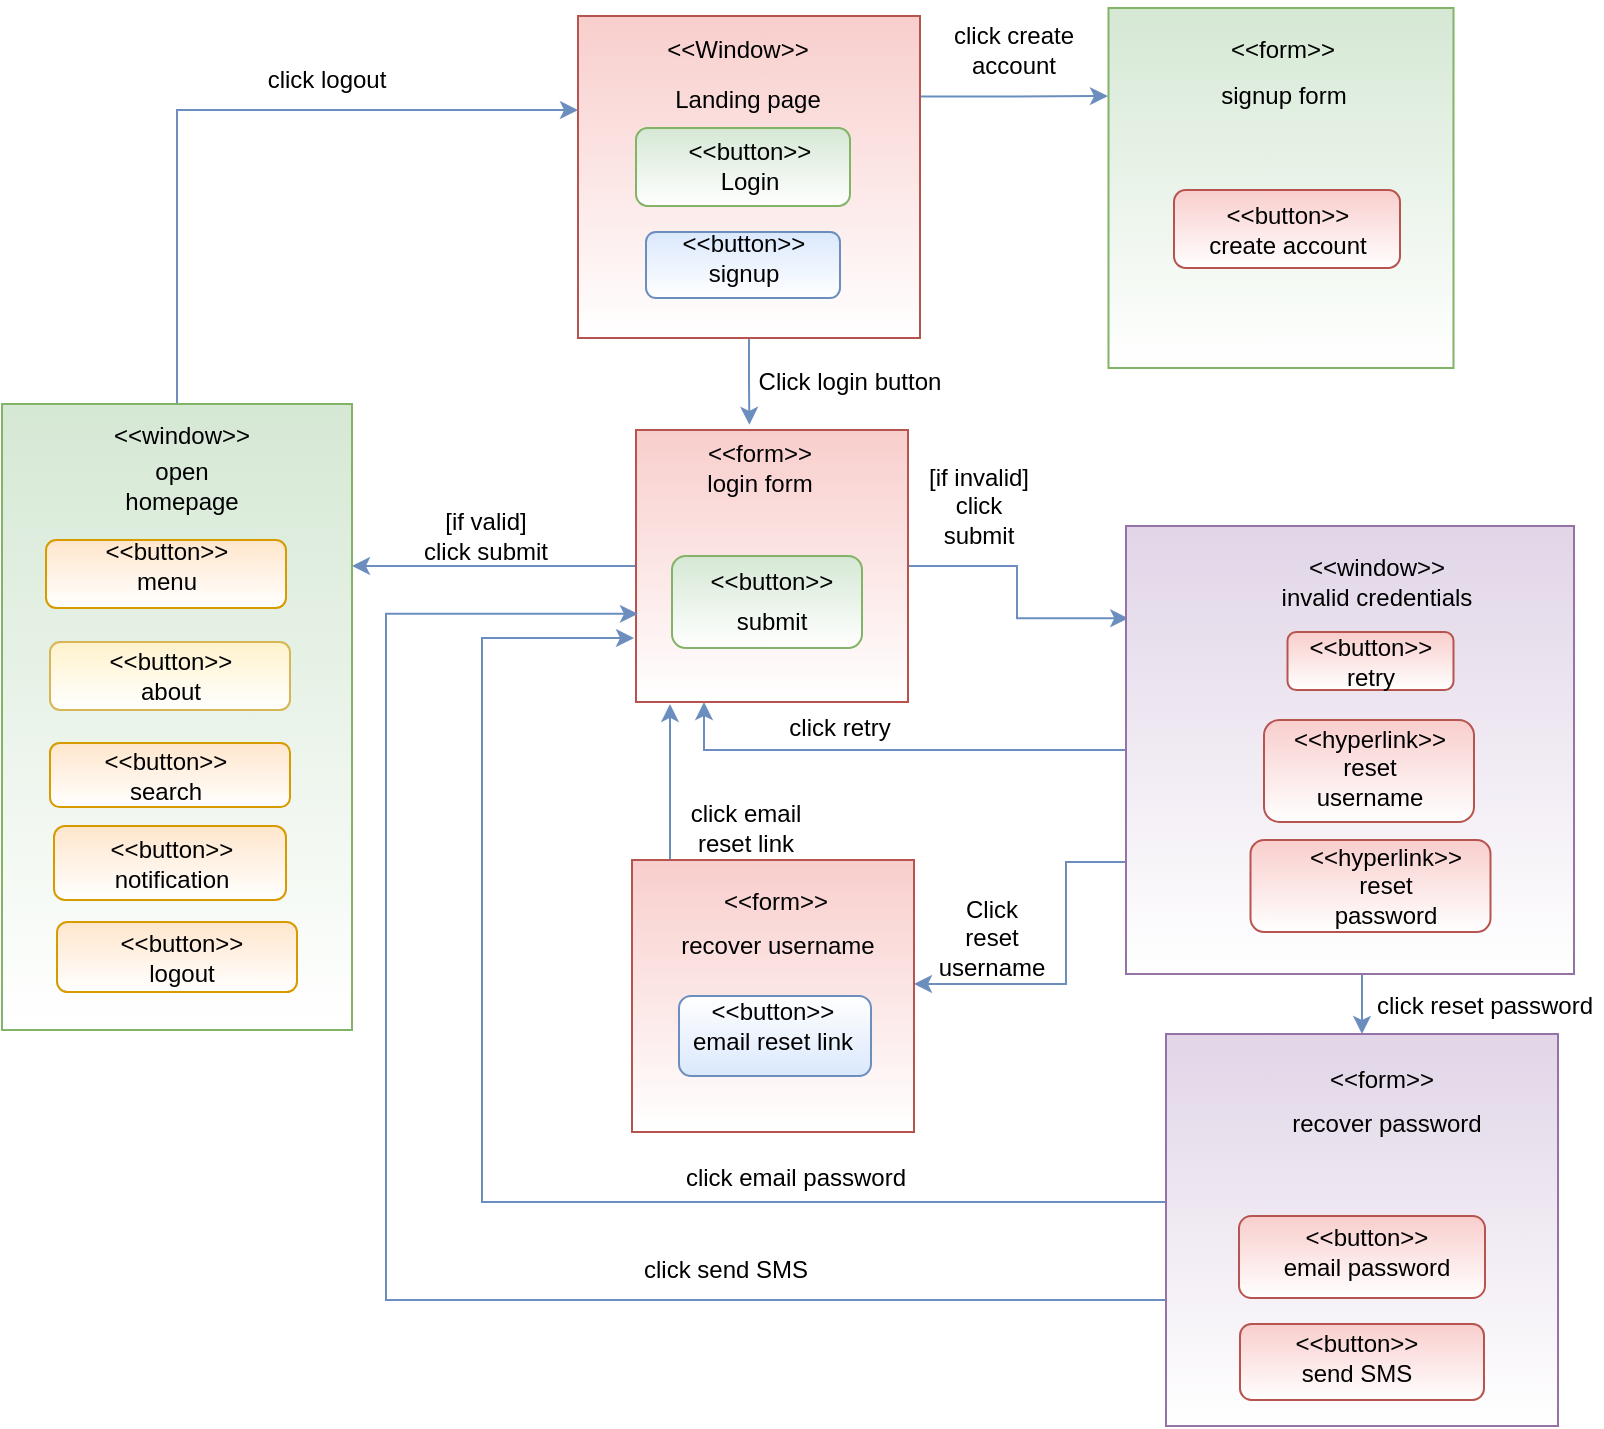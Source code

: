 <mxfile version="14.6.9" type="device"><diagram id="Pa1ahYObidVNzd5ixAya" name="Page-1"><mxGraphModel dx="868" dy="425" grid="0" gridSize="10" guides="1" tooltips="1" connect="1" arrows="1" fold="1" page="1" pageScale="1" pageWidth="850" pageHeight="1100" math="0" shadow="0"><root><mxCell id="0"/><mxCell id="1" parent="0"/><mxCell id="H_KrEh2yU4p9DxE8NEH0-12" style="edgeStyle=orthogonalEdgeStyle;rounded=0;orthogonalLoop=1;jettySize=auto;html=1;entryX=0.417;entryY=-0.019;entryDx=0;entryDy=0;entryPerimeter=0;fillColor=#dae8fc;strokeColor=#6c8ebf;" parent="1" source="H_KrEh2yU4p9DxE8NEH0-4" target="H_KrEh2yU4p9DxE8NEH0-11" edge="1"><mxGeometry relative="1" as="geometry"/></mxCell><mxCell id="Q0peQ_7vhGdaN3Gz7seK-1" style="edgeStyle=orthogonalEdgeStyle;rounded=0;orthogonalLoop=1;jettySize=auto;html=1;exitX=1;exitY=0.25;exitDx=0;exitDy=0;fillColor=#dae8fc;strokeColor=#6c8ebf;" edge="1" parent="1" source="H_KrEh2yU4p9DxE8NEH0-4"><mxGeometry relative="1" as="geometry"><mxPoint x="590" y="86" as="targetPoint"/></mxGeometry></mxCell><mxCell id="H_KrEh2yU4p9DxE8NEH0-4" value="" style="rounded=0;whiteSpace=wrap;html=1;fillColor=#f8cecc;strokeColor=#b85450;gradientColor=#ffffff;" parent="1" vertex="1"><mxGeometry x="325" y="46" width="171" height="161" as="geometry"/></mxCell><mxCell id="H_KrEh2yU4p9DxE8NEH0-5" value="&amp;lt;&amp;lt;Window&amp;gt;&amp;gt;" style="text;html=1;strokeColor=none;fillColor=none;align=center;verticalAlign=middle;whiteSpace=wrap;rounded=0;" parent="1" vertex="1"><mxGeometry x="385" y="53" width="40" height="20" as="geometry"/></mxCell><mxCell id="H_KrEh2yU4p9DxE8NEH0-6" value="Landing page" style="text;html=1;strokeColor=none;fillColor=none;align=center;verticalAlign=middle;whiteSpace=wrap;rounded=0;" parent="1" vertex="1"><mxGeometry x="363" y="78" width="94" height="20" as="geometry"/></mxCell><mxCell id="H_KrEh2yU4p9DxE8NEH0-8" value="" style="rounded=1;whiteSpace=wrap;html=1;fillColor=#d5e8d4;strokeColor=#82b366;gradientColor=#ffffff;" parent="1" vertex="1"><mxGeometry x="354" y="102" width="107" height="39" as="geometry"/></mxCell><mxCell id="H_KrEh2yU4p9DxE8NEH0-10" value="&amp;lt;&amp;lt;button&amp;gt;&amp;gt;&lt;br&gt;Login" style="text;html=1;strokeColor=none;fillColor=none;align=center;verticalAlign=middle;whiteSpace=wrap;rounded=0;" parent="1" vertex="1"><mxGeometry x="377.5" y="106" width="66" height="29" as="geometry"/></mxCell><mxCell id="H_KrEh2yU4p9DxE8NEH0-23" style="edgeStyle=orthogonalEdgeStyle;rounded=0;orthogonalLoop=1;jettySize=auto;html=1;fillColor=#dae8fc;strokeColor=#6c8ebf;" parent="1" source="H_KrEh2yU4p9DxE8NEH0-11" target="H_KrEh2yU4p9DxE8NEH0-20" edge="1"><mxGeometry relative="1" as="geometry"><mxPoint x="228" y="283" as="targetPoint"/><Array as="points"><mxPoint x="232" y="321"/><mxPoint x="232" y="321"/></Array></mxGeometry></mxCell><mxCell id="H_KrEh2yU4p9DxE8NEH0-34" style="edgeStyle=orthogonalEdgeStyle;rounded=0;orthogonalLoop=1;jettySize=auto;html=1;entryX=0.005;entryY=0.206;entryDx=0;entryDy=0;entryPerimeter=0;fillColor=#dae8fc;strokeColor=#6c8ebf;" parent="1" source="H_KrEh2yU4p9DxE8NEH0-11" target="H_KrEh2yU4p9DxE8NEH0-25" edge="1"><mxGeometry relative="1" as="geometry"><mxPoint x="551" y="380" as="targetPoint"/></mxGeometry></mxCell><mxCell id="H_KrEh2yU4p9DxE8NEH0-11" value="" style="whiteSpace=wrap;html=1;aspect=fixed;fillColor=#f8cecc;strokeColor=#b85450;gradientColor=#ffffff;" parent="1" vertex="1"><mxGeometry x="354" y="253" width="136" height="136" as="geometry"/></mxCell><mxCell id="H_KrEh2yU4p9DxE8NEH0-13" value="Click login button" style="text;html=1;strokeColor=none;fillColor=none;align=center;verticalAlign=middle;whiteSpace=wrap;rounded=0;" parent="1" vertex="1"><mxGeometry x="407" y="219" width="108" height="20" as="geometry"/></mxCell><mxCell id="H_KrEh2yU4p9DxE8NEH0-14" value="&amp;lt;&amp;lt;form&amp;gt;&amp;gt;&lt;br&gt;login form&lt;br&gt;" style="text;html=1;strokeColor=none;fillColor=none;align=center;verticalAlign=middle;whiteSpace=wrap;rounded=0;" parent="1" vertex="1"><mxGeometry x="375" y="262" width="82" height="20" as="geometry"/></mxCell><mxCell id="H_KrEh2yU4p9DxE8NEH0-17" value="" style="rounded=1;whiteSpace=wrap;html=1;fillColor=#d5e8d4;strokeColor=#82b366;gradientColor=#ffffff;" parent="1" vertex="1"><mxGeometry x="372" y="316" width="95" height="46" as="geometry"/></mxCell><mxCell id="H_KrEh2yU4p9DxE8NEH0-18" value="&amp;lt;&amp;lt;button&amp;gt;&amp;gt;" style="text;html=1;strokeColor=none;fillColor=none;align=center;verticalAlign=middle;whiteSpace=wrap;rounded=0;" parent="1" vertex="1"><mxGeometry x="402" y="319" width="40" height="20" as="geometry"/></mxCell><mxCell id="H_KrEh2yU4p9DxE8NEH0-19" value="submit" style="text;html=1;strokeColor=none;fillColor=none;align=center;verticalAlign=middle;whiteSpace=wrap;rounded=0;" parent="1" vertex="1"><mxGeometry x="402" y="339" width="40" height="20" as="geometry"/></mxCell><mxCell id="H_KrEh2yU4p9DxE8NEH0-77" style="edgeStyle=orthogonalEdgeStyle;rounded=0;orthogonalLoop=1;jettySize=auto;html=1;entryX=0;entryY=0.292;entryDx=0;entryDy=0;entryPerimeter=0;fillColor=#dae8fc;strokeColor=#6c8ebf;" parent="1" source="H_KrEh2yU4p9DxE8NEH0-20" target="H_KrEh2yU4p9DxE8NEH0-4" edge="1"><mxGeometry relative="1" as="geometry"><Array as="points"><mxPoint x="125" y="93"/></Array></mxGeometry></mxCell><mxCell id="H_KrEh2yU4p9DxE8NEH0-20" value="" style="rounded=0;whiteSpace=wrap;html=1;fillColor=#d5e8d4;strokeColor=#82b366;gradientColor=#ffffff;" parent="1" vertex="1"><mxGeometry x="37" y="240" width="175" height="313" as="geometry"/></mxCell><mxCell id="H_KrEh2yU4p9DxE8NEH0-21" value="&amp;lt;&amp;lt;window&amp;gt;&amp;gt;" style="text;html=1;strokeColor=none;fillColor=none;align=center;verticalAlign=middle;whiteSpace=wrap;rounded=0;" parent="1" vertex="1"><mxGeometry x="107" y="246" width="40" height="20" as="geometry"/></mxCell><mxCell id="H_KrEh2yU4p9DxE8NEH0-22" value="open homepage&lt;br&gt;" style="text;html=1;strokeColor=none;fillColor=none;align=center;verticalAlign=middle;whiteSpace=wrap;rounded=0;" parent="1" vertex="1"><mxGeometry x="107" y="271" width="40" height="20" as="geometry"/></mxCell><mxCell id="H_KrEh2yU4p9DxE8NEH0-24" value="[if valid]&lt;br&gt;click submit" style="text;html=1;strokeColor=none;fillColor=none;align=center;verticalAlign=middle;whiteSpace=wrap;rounded=0;" parent="1" vertex="1"><mxGeometry x="236" y="296" width="86" height="20" as="geometry"/></mxCell><mxCell id="H_KrEh2yU4p9DxE8NEH0-47" style="edgeStyle=orthogonalEdgeStyle;rounded=0;orthogonalLoop=1;jettySize=auto;html=1;entryX=0.25;entryY=1;entryDx=0;entryDy=0;fillColor=#dae8fc;strokeColor=#6c8ebf;" parent="1" source="H_KrEh2yU4p9DxE8NEH0-25" target="H_KrEh2yU4p9DxE8NEH0-11" edge="1"><mxGeometry relative="1" as="geometry"><Array as="points"><mxPoint x="388" y="413"/></Array></mxGeometry></mxCell><mxCell id="H_KrEh2yU4p9DxE8NEH0-96" style="edgeStyle=orthogonalEdgeStyle;rounded=0;orthogonalLoop=1;jettySize=auto;html=1;exitX=0;exitY=0.75;exitDx=0;exitDy=0;fillColor=#dae8fc;strokeColor=#6c8ebf;" parent="1" source="H_KrEh2yU4p9DxE8NEH0-25" target="H_KrEh2yU4p9DxE8NEH0-41" edge="1"><mxGeometry relative="1" as="geometry"><mxPoint x="573" y="544" as="targetPoint"/><Array as="points"><mxPoint x="569" y="469"/><mxPoint x="569" y="530"/></Array></mxGeometry></mxCell><mxCell id="Q0peQ_7vhGdaN3Gz7seK-2" style="edgeStyle=orthogonalEdgeStyle;rounded=0;orthogonalLoop=1;jettySize=auto;html=1;exitX=0.5;exitY=1;exitDx=0;exitDy=0;entryX=0.5;entryY=0;entryDx=0;entryDy=0;fillColor=#dae8fc;strokeColor=#6c8ebf;" edge="1" parent="1" source="H_KrEh2yU4p9DxE8NEH0-25" target="H_KrEh2yU4p9DxE8NEH0-54"><mxGeometry relative="1" as="geometry"/></mxCell><mxCell id="H_KrEh2yU4p9DxE8NEH0-25" value="" style="whiteSpace=wrap;html=1;aspect=fixed;fillColor=#e1d5e7;strokeColor=#9673a6;gradientColor=#ffffff;" parent="1" vertex="1"><mxGeometry x="599" y="301" width="224" height="224" as="geometry"/></mxCell><mxCell id="H_KrEh2yU4p9DxE8NEH0-26" value="&amp;lt;&amp;lt;window&amp;gt;&amp;gt;&lt;br&gt;invalid credentials" style="text;html=1;strokeColor=none;fillColor=none;align=center;verticalAlign=middle;whiteSpace=wrap;rounded=0;" parent="1" vertex="1"><mxGeometry x="668" y="319" width="113" height="20" as="geometry"/></mxCell><mxCell id="H_KrEh2yU4p9DxE8NEH0-27" value="" style="rounded=1;whiteSpace=wrap;html=1;fillColor=#f8cecc;strokeColor=#b85450;gradientColor=#ffffff;" parent="1" vertex="1"><mxGeometry x="679.75" y="354" width="83" height="29" as="geometry"/></mxCell><mxCell id="H_KrEh2yU4p9DxE8NEH0-28" value="&amp;lt;&amp;lt;button&amp;gt;&amp;gt;&lt;br&gt;retry" style="text;html=1;strokeColor=none;fillColor=none;align=center;verticalAlign=middle;whiteSpace=wrap;rounded=0;" parent="1" vertex="1"><mxGeometry x="690.75" y="358.5" width="61" height="20" as="geometry"/></mxCell><mxCell id="H_KrEh2yU4p9DxE8NEH0-29" value="" style="rounded=1;whiteSpace=wrap;html=1;fillColor=#f8cecc;strokeColor=#b85450;gradientColor=#ffffff;" parent="1" vertex="1"><mxGeometry x="668" y="398" width="105" height="51" as="geometry"/></mxCell><mxCell id="H_KrEh2yU4p9DxE8NEH0-30" value="&amp;lt;&amp;lt;hyperlink&amp;gt;&amp;gt;&lt;br&gt;reset username" style="text;html=1;strokeColor=none;fillColor=none;align=center;verticalAlign=middle;whiteSpace=wrap;rounded=0;" parent="1" vertex="1"><mxGeometry x="700.5" y="412" width="40" height="20" as="geometry"/></mxCell><mxCell id="H_KrEh2yU4p9DxE8NEH0-31" value="" style="rounded=1;whiteSpace=wrap;html=1;fillColor=#f8cecc;strokeColor=#b85450;gradientColor=#ffffff;" parent="1" vertex="1"><mxGeometry x="661.25" y="458" width="120" height="46" as="geometry"/></mxCell><mxCell id="H_KrEh2yU4p9DxE8NEH0-32" value="&amp;lt;&amp;lt;hyperlink&amp;gt;&amp;gt;&lt;br&gt;reset password" style="text;html=1;strokeColor=none;fillColor=none;align=center;verticalAlign=middle;whiteSpace=wrap;rounded=0;" parent="1" vertex="1"><mxGeometry x="709" y="471" width="40" height="20" as="geometry"/></mxCell><mxCell id="H_KrEh2yU4p9DxE8NEH0-35" value="[if invalid]&lt;br&gt;click submit" style="text;html=1;strokeColor=none;fillColor=none;align=center;verticalAlign=middle;whiteSpace=wrap;rounded=0;" parent="1" vertex="1"><mxGeometry x="499" y="262" width="53" height="58" as="geometry"/></mxCell><mxCell id="H_KrEh2yU4p9DxE8NEH0-39" value="click retry" style="text;html=1;strokeColor=none;fillColor=none;align=center;verticalAlign=middle;whiteSpace=wrap;rounded=0;" parent="1" vertex="1"><mxGeometry x="413" y="392" width="86" height="20" as="geometry"/></mxCell><mxCell id="H_KrEh2yU4p9DxE8NEH0-97" style="edgeStyle=orthogonalEdgeStyle;rounded=0;orthogonalLoop=1;jettySize=auto;html=1;exitX=0.25;exitY=0;exitDx=0;exitDy=0;entryX=0.125;entryY=1.007;entryDx=0;entryDy=0;entryPerimeter=0;fillColor=#dae8fc;strokeColor=#6c8ebf;" parent="1" source="H_KrEh2yU4p9DxE8NEH0-41" target="H_KrEh2yU4p9DxE8NEH0-11" edge="1"><mxGeometry relative="1" as="geometry"><Array as="points"><mxPoint x="371" y="468"/></Array></mxGeometry></mxCell><mxCell id="H_KrEh2yU4p9DxE8NEH0-41" value="" style="rounded=0;whiteSpace=wrap;html=1;fillColor=#f8cecc;strokeColor=#b85450;gradientColor=#ffffff;" parent="1" vertex="1"><mxGeometry x="352" y="468" width="141" height="136" as="geometry"/></mxCell><mxCell id="H_KrEh2yU4p9DxE8NEH0-42" value="&amp;lt;&amp;lt;form&amp;gt;&amp;gt;" style="text;html=1;strokeColor=none;fillColor=none;align=center;verticalAlign=middle;whiteSpace=wrap;rounded=0;" parent="1" vertex="1"><mxGeometry x="403.5" y="479" width="40" height="20" as="geometry"/></mxCell><mxCell id="H_KrEh2yU4p9DxE8NEH0-43" value="recover username" style="text;html=1;strokeColor=none;fillColor=none;align=center;verticalAlign=middle;whiteSpace=wrap;rounded=0;" parent="1" vertex="1"><mxGeometry x="361" y="501" width="128" height="20" as="geometry"/></mxCell><mxCell id="H_KrEh2yU4p9DxE8NEH0-44" value="" style="rounded=1;whiteSpace=wrap;html=1;fillColor=#dae8fc;strokeColor=#6c8ebf;direction=west;gradientColor=#ffffff;" parent="1" vertex="1"><mxGeometry x="375.5" y="536" width="96" height="40" as="geometry"/></mxCell><mxCell id="H_KrEh2yU4p9DxE8NEH0-45" value="&amp;lt;&amp;lt;button&amp;gt;&amp;gt;&lt;br&gt;email reset link" style="text;html=1;strokeColor=none;fillColor=none;align=center;verticalAlign=middle;whiteSpace=wrap;rounded=0;" parent="1" vertex="1"><mxGeometry x="373" y="539" width="99" height="23" as="geometry"/></mxCell><mxCell id="H_KrEh2yU4p9DxE8NEH0-49" value="Click reset username" style="text;html=1;strokeColor=none;fillColor=none;align=center;verticalAlign=middle;whiteSpace=wrap;rounded=0;" parent="1" vertex="1"><mxGeometry x="512" y="497" width="40" height="20" as="geometry"/></mxCell><mxCell id="H_KrEh2yU4p9DxE8NEH0-52" value="click email reset link" style="text;html=1;strokeColor=none;fillColor=none;align=center;verticalAlign=middle;whiteSpace=wrap;rounded=0;" parent="1" vertex="1"><mxGeometry x="373.5" y="442" width="70" height="20" as="geometry"/></mxCell><mxCell id="H_KrEh2yU4p9DxE8NEH0-64" style="edgeStyle=orthogonalEdgeStyle;rounded=0;orthogonalLoop=1;jettySize=auto;html=1;exitX=0;exitY=0.25;exitDx=0;exitDy=0;fillColor=#dae8fc;strokeColor=#6c8ebf;" parent="1" source="H_KrEh2yU4p9DxE8NEH0-54" edge="1"><mxGeometry relative="1" as="geometry"><mxPoint x="353" y="357" as="targetPoint"/><Array as="points"><mxPoint x="277" y="639"/><mxPoint x="277" y="357"/></Array></mxGeometry></mxCell><mxCell id="H_KrEh2yU4p9DxE8NEH0-66" style="edgeStyle=orthogonalEdgeStyle;rounded=0;orthogonalLoop=1;jettySize=auto;html=1;exitX=0;exitY=0.5;exitDx=0;exitDy=0;entryX=0.007;entryY=0.676;entryDx=0;entryDy=0;entryPerimeter=0;fillColor=#dae8fc;strokeColor=#6c8ebf;" parent="1" source="H_KrEh2yU4p9DxE8NEH0-54" target="H_KrEh2yU4p9DxE8NEH0-11" edge="1"><mxGeometry relative="1" as="geometry"><mxPoint x="244" y="345" as="targetPoint"/><Array as="points"><mxPoint x="229" y="688"/><mxPoint x="229" y="345"/></Array></mxGeometry></mxCell><mxCell id="H_KrEh2yU4p9DxE8NEH0-54" value="" style="whiteSpace=wrap;html=1;aspect=fixed;fillColor=#e1d5e7;strokeColor=#9673a6;gradientColor=#ffffff;" parent="1" vertex="1"><mxGeometry x="619" y="555" width="196" height="196" as="geometry"/></mxCell><mxCell id="H_KrEh2yU4p9DxE8NEH0-55" value="&amp;lt;&amp;lt;form&amp;gt;&amp;gt;" style="text;html=1;strokeColor=none;fillColor=none;align=center;verticalAlign=middle;whiteSpace=wrap;rounded=0;" parent="1" vertex="1"><mxGeometry x="707" y="568" width="40" height="20" as="geometry"/></mxCell><mxCell id="H_KrEh2yU4p9DxE8NEH0-56" value="recover password" style="text;html=1;strokeColor=none;fillColor=none;align=center;verticalAlign=middle;whiteSpace=wrap;rounded=0;" parent="1" vertex="1"><mxGeometry x="658.5" y="590" width="141" height="20" as="geometry"/></mxCell><mxCell id="H_KrEh2yU4p9DxE8NEH0-59" value="" style="rounded=1;whiteSpace=wrap;html=1;fillColor=#f8cecc;strokeColor=#b85450;gradientColor=#ffffff;" parent="1" vertex="1"><mxGeometry x="656" y="700" width="122" height="38" as="geometry"/></mxCell><mxCell id="H_KrEh2yU4p9DxE8NEH0-60" value="" style="rounded=1;whiteSpace=wrap;html=1;fillColor=#f8cecc;strokeColor=#b85450;gradientColor=#ffffff;" parent="1" vertex="1"><mxGeometry x="655.5" y="646" width="123" height="41" as="geometry"/></mxCell><mxCell id="H_KrEh2yU4p9DxE8NEH0-62" value="&amp;lt;&amp;lt;button&amp;gt;&amp;gt;&lt;br&gt;email password" style="text;html=1;strokeColor=none;fillColor=none;align=center;verticalAlign=middle;whiteSpace=wrap;rounded=0;" parent="1" vertex="1"><mxGeometry x="675.75" y="654" width="87" height="20" as="geometry"/></mxCell><mxCell id="H_KrEh2yU4p9DxE8NEH0-63" value="&amp;lt;&amp;lt;button&amp;gt;&amp;gt;&lt;br&gt;send SMS" style="text;html=1;strokeColor=none;fillColor=none;align=center;verticalAlign=middle;whiteSpace=wrap;rounded=0;" parent="1" vertex="1"><mxGeometry x="656" y="707" width="117" height="20" as="geometry"/></mxCell><mxCell id="H_KrEh2yU4p9DxE8NEH0-67" value="click email password" style="text;html=1;strokeColor=none;fillColor=none;align=center;verticalAlign=middle;whiteSpace=wrap;rounded=0;" parent="1" vertex="1"><mxGeometry x="356" y="617" width="156" height="20" as="geometry"/></mxCell><mxCell id="H_KrEh2yU4p9DxE8NEH0-68" value="click send SMS" style="text;html=1;strokeColor=none;fillColor=none;align=center;verticalAlign=middle;whiteSpace=wrap;rounded=0;" parent="1" vertex="1"><mxGeometry x="330.5" y="663" width="136" height="20" as="geometry"/></mxCell><mxCell id="H_KrEh2yU4p9DxE8NEH0-72" value="" style="rounded=1;whiteSpace=wrap;html=1;fillColor=#ffe6cc;strokeColor=#d79b00;gradientColor=#ffffff;" parent="1" vertex="1"><mxGeometry x="59" y="308" width="120" height="34" as="geometry"/></mxCell><mxCell id="H_KrEh2yU4p9DxE8NEH0-73" value="" style="rounded=1;whiteSpace=wrap;html=1;fillColor=#fff2cc;strokeColor=#d6b656;gradientColor=#ffffff;" parent="1" vertex="1"><mxGeometry x="61" y="359" width="120" height="34" as="geometry"/></mxCell><mxCell id="H_KrEh2yU4p9DxE8NEH0-74" value="" style="rounded=1;whiteSpace=wrap;html=1;fillColor=#ffe6cc;strokeColor=#d79b00;gradientColor=#ffffff;" parent="1" vertex="1"><mxGeometry x="61" y="409.5" width="120" height="32" as="geometry"/></mxCell><mxCell id="H_KrEh2yU4p9DxE8NEH0-75" value="" style="rounded=1;whiteSpace=wrap;html=1;fillColor=#ffe6cc;strokeColor=#d79b00;gradientColor=#ffffff;" parent="1" vertex="1"><mxGeometry x="64.5" y="499" width="120" height="35" as="geometry"/></mxCell><mxCell id="H_KrEh2yU4p9DxE8NEH0-78" value="&amp;lt;&amp;lt;button&amp;gt;&amp;gt;&lt;br&gt;logout" style="text;html=1;strokeColor=none;fillColor=none;align=center;verticalAlign=middle;whiteSpace=wrap;rounded=0;" parent="1" vertex="1"><mxGeometry x="107" y="506.5" width="40" height="20" as="geometry"/></mxCell><mxCell id="H_KrEh2yU4p9DxE8NEH0-79" value="click logout" style="text;html=1;strokeColor=none;fillColor=none;align=center;verticalAlign=middle;whiteSpace=wrap;rounded=0;" parent="1" vertex="1"><mxGeometry x="149" y="68" width="101" height="20" as="geometry"/></mxCell><mxCell id="H_KrEh2yU4p9DxE8NEH0-80" value="&amp;lt;&amp;lt;button&amp;gt;&amp;gt;&lt;br&gt;menu" style="text;html=1;strokeColor=none;fillColor=none;align=center;verticalAlign=middle;whiteSpace=wrap;rounded=0;" parent="1" vertex="1"><mxGeometry x="82.5" y="311" width="73" height="20" as="geometry"/></mxCell><mxCell id="H_KrEh2yU4p9DxE8NEH0-81" value="&amp;lt;&amp;lt;button&amp;gt;&amp;gt;&lt;br&gt;search" style="text;html=1;strokeColor=none;fillColor=none;align=center;verticalAlign=middle;whiteSpace=wrap;rounded=0;" parent="1" vertex="1"><mxGeometry x="88" y="415.5" width="62" height="20" as="geometry"/></mxCell><mxCell id="H_KrEh2yU4p9DxE8NEH0-82" value="" style="rounded=1;whiteSpace=wrap;html=1;fillColor=#dae8fc;strokeColor=#6c8ebf;gradientColor=#ffffff;" parent="1" vertex="1"><mxGeometry x="359" y="154" width="97" height="33" as="geometry"/></mxCell><mxCell id="H_KrEh2yU4p9DxE8NEH0-83" value="&amp;lt;&amp;lt;button&amp;gt;&amp;gt;&lt;br&gt;signup" style="text;html=1;align=center;verticalAlign=middle;whiteSpace=wrap;rounded=0;" parent="1" vertex="1"><mxGeometry x="378" y="156" width="60" height="22" as="geometry"/></mxCell><mxCell id="H_KrEh2yU4p9DxE8NEH0-84" value="" style="rounded=0;whiteSpace=wrap;html=1;fillColor=#d5e8d4;strokeColor=#82b366;gradientColor=#ffffff;" parent="1" vertex="1"><mxGeometry x="590.25" y="42" width="172.5" height="180" as="geometry"/></mxCell><mxCell id="H_KrEh2yU4p9DxE8NEH0-85" value="&amp;lt;&amp;lt;form&amp;gt;&amp;gt;&lt;br&gt;" style="text;html=1;strokeColor=none;fillColor=none;align=center;verticalAlign=middle;whiteSpace=wrap;rounded=0;" parent="1" vertex="1"><mxGeometry x="657" y="53" width="41" height="20" as="geometry"/></mxCell><mxCell id="H_KrEh2yU4p9DxE8NEH0-86" value="signup form" style="text;html=1;strokeColor=none;fillColor=none;align=center;verticalAlign=middle;whiteSpace=wrap;rounded=0;" parent="1" vertex="1"><mxGeometry x="641.5" y="70" width="72" height="32" as="geometry"/></mxCell><mxCell id="H_KrEh2yU4p9DxE8NEH0-87" value="" style="rounded=1;whiteSpace=wrap;html=1;fillColor=#f8cecc;strokeColor=#b85450;gradientColor=#ffffff;" parent="1" vertex="1"><mxGeometry x="623" y="133" width="113" height="39" as="geometry"/></mxCell><mxCell id="H_KrEh2yU4p9DxE8NEH0-88" value="&amp;lt;&amp;lt;button&amp;gt;&amp;gt;&lt;br&gt;create account" style="text;html=1;strokeColor=none;fillColor=none;align=center;verticalAlign=middle;whiteSpace=wrap;rounded=0;" parent="1" vertex="1"><mxGeometry x="637.63" y="142.5" width="83.75" height="20" as="geometry"/></mxCell><mxCell id="H_KrEh2yU4p9DxE8NEH0-90" value="click create account" style="text;html=1;strokeColor=none;fillColor=none;align=center;verticalAlign=middle;whiteSpace=wrap;rounded=0;" parent="1" vertex="1"><mxGeometry x="506.5" y="38" width="72" height="50" as="geometry"/></mxCell><mxCell id="H_KrEh2yU4p9DxE8NEH0-91" value="&amp;lt;&amp;lt;button&amp;gt;&amp;gt;&lt;br&gt;about" style="text;html=1;strokeColor=none;fillColor=none;align=center;verticalAlign=middle;whiteSpace=wrap;rounded=0;" parent="1" vertex="1"><mxGeometry x="79" y="366" width="85" height="20" as="geometry"/></mxCell><mxCell id="H_KrEh2yU4p9DxE8NEH0-98" value="" style="rounded=1;whiteSpace=wrap;html=1;fillColor=#ffe6cc;strokeColor=#d79b00;gradientColor=#ffffff;" parent="1" vertex="1"><mxGeometry x="63" y="451" width="116" height="37" as="geometry"/></mxCell><mxCell id="H_KrEh2yU4p9DxE8NEH0-99" value="&amp;lt;&amp;lt;button&amp;gt;&amp;gt;&lt;br&gt;notification" style="text;html=1;strokeColor=none;fillColor=none;align=center;verticalAlign=middle;whiteSpace=wrap;rounded=0;" parent="1" vertex="1"><mxGeometry x="97" y="459.5" width="50" height="20" as="geometry"/></mxCell><mxCell id="Q0peQ_7vhGdaN3Gz7seK-3" value="click reset password" style="text;html=1;align=center;verticalAlign=middle;resizable=0;points=[];autosize=1;strokeColor=none;" vertex="1" parent="1"><mxGeometry x="719" y="532" width="118" height="18" as="geometry"/></mxCell></root></mxGraphModel></diagram></mxfile>